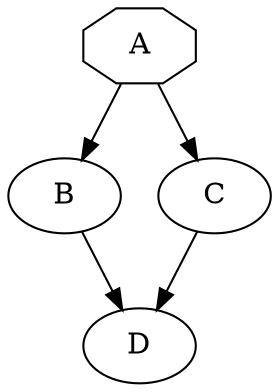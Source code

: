 digraph system {
N0 [label="A",shape=octagon]
N1 [label="B"]
N2 [label="D"]
N3 [label="C"]
N0 -> N1
N0 -> N3
N1 -> N2
N3 -> N2
}
